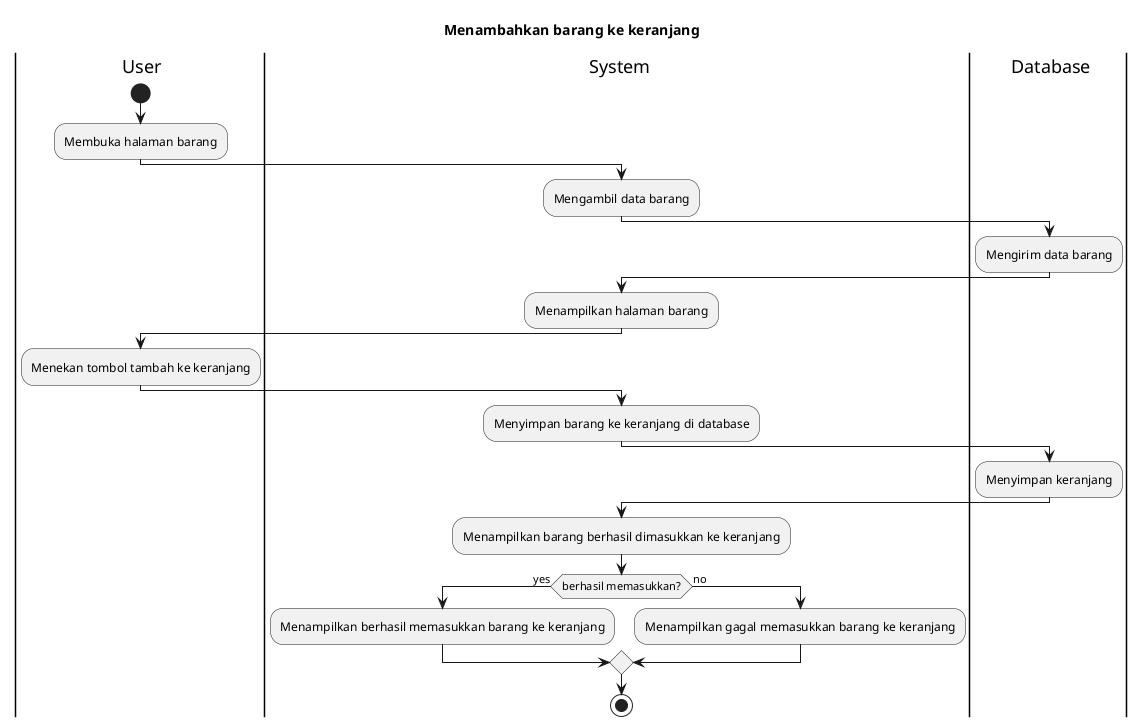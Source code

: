 @startuml
title Menambahkan barang ke keranjang
|U| User
|S| System
|D| Database
|U|
start
:Membuka halaman barang;
|S|
:Mengambil data barang;
|D|
:Mengirim data barang;
|S|
:Menampilkan halaman barang;
|U|
:Menekan tombol tambah ke keranjang;
|S|
:Menyimpan barang ke keranjang di database;
|D|
:Menyimpan keranjang;
|S|
:Menampilkan barang berhasil dimasukkan ke keranjang;
if (berhasil memasukkan?) then (yes)
  :Menampilkan berhasil memasukkan barang ke keranjang;
else (no)
  :Menampilkan gagal memasukkan barang ke keranjang;
endif
stop
@enduml

